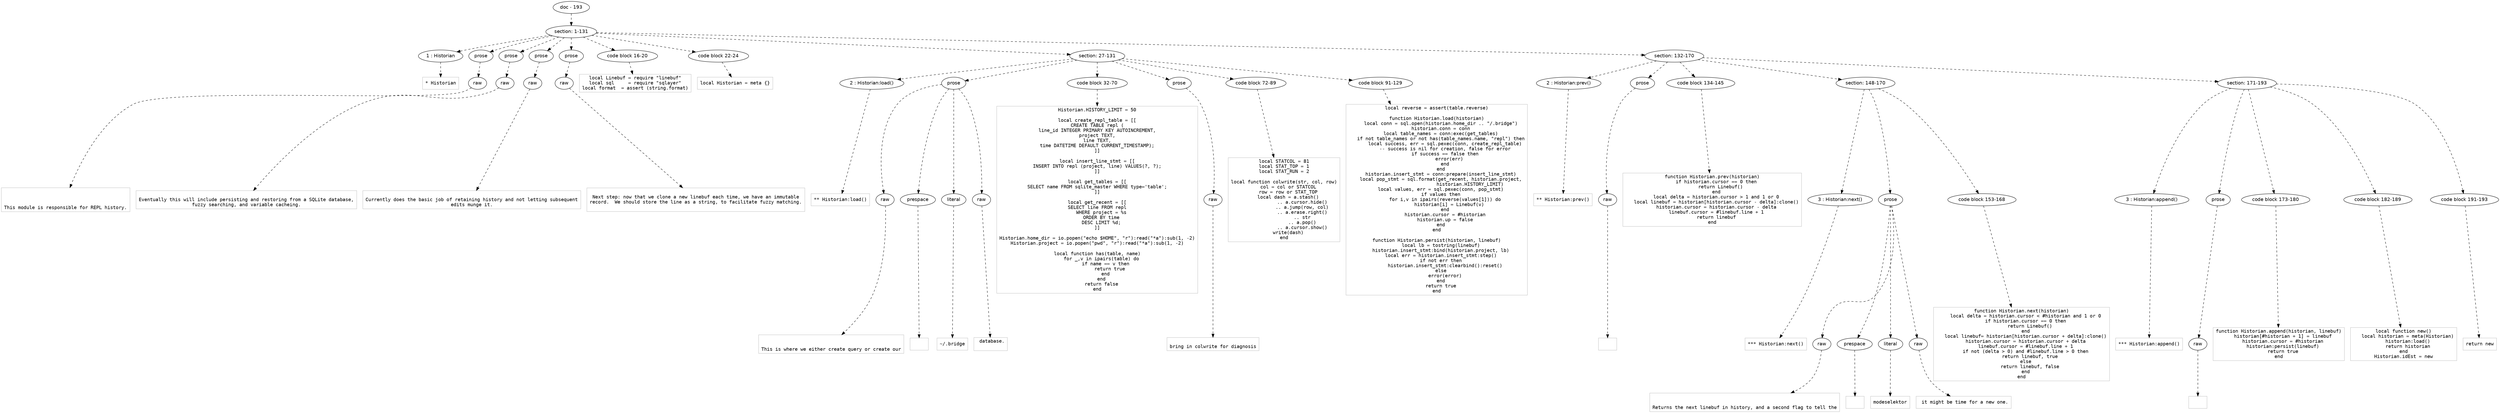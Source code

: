 digraph lpegNode {

node [fontname=Helvetica]
edge [style=dashed]

doc_0 [label="doc - 193"]


doc_0 -> { section_1}
{rank=same; section_1}

section_1 [label="section: 1-131"]


// END RANK doc_0

section_1 -> { header_2 prose_3 prose_4 prose_5 prose_6 codeblock_7 codeblock_8 section_9 section_10}
{rank=same; header_2 prose_3 prose_4 prose_5 prose_6 codeblock_7 codeblock_8 section_9 section_10}

header_2 [label="1 : Historian"]

prose_3 [label="prose"]

prose_4 [label="prose"]

prose_5 [label="prose"]

prose_6 [label="prose"]

codeblock_7 [label="code block 16-20"]

codeblock_8 [label="code block 22-24"]

section_9 [label="section: 27-131"]

section_10 [label="section: 132-170"]


// END RANK section_1

header_2 -> leaf_11
leaf_11  [color=Gray,shape=rectangle,fontname=Inconsolata,label="* Historian"]
// END RANK header_2

prose_3 -> { raw_12}
{rank=same; raw_12}

raw_12 [label="raw"]


// END RANK prose_3

raw_12 -> leaf_13
leaf_13  [color=Gray,shape=rectangle,fontname=Inconsolata,label="


This module is responsible for REPL history.
"]
// END RANK raw_12

prose_4 -> { raw_14}
{rank=same; raw_14}

raw_14 [label="raw"]


// END RANK prose_4

raw_14 -> leaf_15
leaf_15  [color=Gray,shape=rectangle,fontname=Inconsolata,label="
Eventually this will include persisting and restoring from a SQLite database,
fuzzy searching, and variable cacheing.
"]
// END RANK raw_14

prose_5 -> { raw_16}
{rank=same; raw_16}

raw_16 [label="raw"]


// END RANK prose_5

raw_16 -> leaf_17
leaf_17  [color=Gray,shape=rectangle,fontname=Inconsolata,label="
Currently does the basic job of retaining history and not letting subsequent
edits munge it.
"]
// END RANK raw_16

prose_6 -> { raw_18}
{rank=same; raw_18}

raw_18 [label="raw"]


// END RANK prose_6

raw_18 -> leaf_19
leaf_19  [color=Gray,shape=rectangle,fontname=Inconsolata,label="
Next step: now that we clone a new linebuf each time, we have an immutable
record.  We should store the line as a string, to facilitate fuzzy matching.

"]
// END RANK raw_18

codeblock_7 -> leaf_20
leaf_20  [color=Gray,shape=rectangle,fontname=Inconsolata,label="local Linebuf = require \"linebuf\"
local sql     = require \"sqlayer\"
local format  = assert (string.format)"]
// END RANK codeblock_7

codeblock_8 -> leaf_21
leaf_21  [color=Gray,shape=rectangle,fontname=Inconsolata,label="local Historian = meta {}"]
// END RANK codeblock_8

section_9 -> { header_22 prose_23 codeblock_24 prose_25 codeblock_26 codeblock_27}
{rank=same; header_22 prose_23 codeblock_24 prose_25 codeblock_26 codeblock_27}

header_22 [label="2 : Historian:load()"]

prose_23 [label="prose"]

codeblock_24 [label="code block 32-70"]

prose_25 [label="prose"]

codeblock_26 [label="code block 72-89"]

codeblock_27 [label="code block 91-129"]


// END RANK section_9

header_22 -> leaf_28
leaf_28  [color=Gray,shape=rectangle,fontname=Inconsolata,label="** Historian:load()"]
// END RANK header_22

prose_23 -> { raw_29 prespace_30 literal_31 raw_32}
{rank=same; raw_29 prespace_30 literal_31 raw_32}

raw_29 [label="raw"]

prespace_30 [label="prespace"]

literal_31 [label="literal"]

raw_32 [label="raw"]


// END RANK prose_23

raw_29 -> leaf_33
leaf_33  [color=Gray,shape=rectangle,fontname=Inconsolata,label="

This is where we either create query or create our"]
// END RANK raw_29

prespace_30 -> leaf_34
leaf_34  [color=Gray,shape=rectangle,fontname=Inconsolata,label=" "]
// END RANK prespace_30

literal_31 -> leaf_35
leaf_35  [color=Gray,shape=rectangle,fontname=Inconsolata,label="~/.bridge"]
// END RANK literal_31

raw_32 -> leaf_36
leaf_36  [color=Gray,shape=rectangle,fontname=Inconsolata,label=" database.

"]
// END RANK raw_32

codeblock_24 -> leaf_37
leaf_37  [color=Gray,shape=rectangle,fontname=Inconsolata,label="Historian.HISTORY_LIMIT = 50

local create_repl_table = [[
CREATE TABLE repl (
line_id INTEGER PRIMARY KEY AUTOINCREMENT,
project TEXT,
line TEXT,
time DATETIME DEFAULT CURRENT_TIMESTAMP);
]]

local insert_line_stmt = [[
INSERT INTO repl (project, line) VALUES(?, ?);
]]

local get_tables = [[
SELECT name FROM sqlite_master WHERE type='table';
]]

local get_recent = [[
SELECT line FROM repl
   WHERE project = %s
   ORDER BY time
   DESC LIMIT %d;
]]

Historian.home_dir = io.popen(\"echo $HOME\", \"r\"):read(\"*a\"):sub(1, -2)
Historian.project = io.popen(\"pwd\", \"r\"):read(\"*a\"):sub(1, -2)

local function has(table, name)
   for _,v in ipairs(table) do
      if name == v then
         return true
      end
   end
   return false
end
"]
// END RANK codeblock_24

prose_25 -> { raw_38}
{rank=same; raw_38}

raw_38 [label="raw"]


// END RANK prose_25

raw_38 -> leaf_39
leaf_39  [color=Gray,shape=rectangle,fontname=Inconsolata,label="
bring in colwrite for diagnosis"]
// END RANK raw_38

codeblock_26 -> leaf_40
leaf_40  [color=Gray,shape=rectangle,fontname=Inconsolata,label="local STATCOL = 81
local STAT_TOP = 1
local STAT_RUN = 2

local function colwrite(str, col, row)
   col = col or STATCOL
   row = row or STAT_TOP
   local dash = a.stash()
             .. a.cursor.hide()
             .. a.jump(row, col)
             .. a.erase.right()
             .. str
             .. a.pop()
             .. a.cursor.show()
   write(dash)
end"]
// END RANK codeblock_26

codeblock_27 -> leaf_41
leaf_41  [color=Gray,shape=rectangle,fontname=Inconsolata,label="local reverse = assert(table.reverse)

function Historian.load(historian)
   local conn = sql.open(historian.home_dir .. \"/.bridge\")
   historian.conn = conn
   local table_names = conn:exec(get_tables)
   if not table_names or not has(table_names.name, \"repl\") then
      local success, err = sql.pexec(conn, create_repl_table)
      -- success is nil for creation, false for error
      if success == false then
         error(err)
      end
   end
   historian.insert_stmt = conn:prepare(insert_line_stmt)
   local pop_stmt = sql.format(get_recent, historian.project,
                        historian.HISTORY_LIMIT)
   local values, err = sql.pexec(conn, pop_stmt)
   if values then
      for i,v in ipairs(reverse(values[1])) do
         historian[i] = Linebuf(v)
      end
      historian.cursor = #historian
      historian.up = false
   end
end

function Historian.persist(historian, linebuf)
   local lb = tostring(linebuf)
   historian.insert_stmt:bind(historian.project, lb)
   local err = historian.insert_stmt:step()
   if not err then
      historian.insert_stmt:clearbind():reset()
   else
      error(error)
   end
   return true
end"]
// END RANK codeblock_27

section_10 -> { header_42 prose_43 codeblock_44 section_45 section_46}
{rank=same; header_42 prose_43 codeblock_44 section_45 section_46}

header_42 [label="2 : Historian:prev()"]

prose_43 [label="prose"]

codeblock_44 [label="code block 134-145"]

section_45 [label="section: 148-170"]

section_46 [label="section: 171-193"]


// END RANK section_10

header_42 -> leaf_47
leaf_47  [color=Gray,shape=rectangle,fontname=Inconsolata,label="** Historian:prev()"]
// END RANK header_42

prose_43 -> { raw_48}
{rank=same; raw_48}

raw_48 [label="raw"]


// END RANK prose_43

raw_48 -> leaf_49
leaf_49  [color=Gray,shape=rectangle,fontname=Inconsolata,label="
"]
// END RANK raw_48

codeblock_44 -> leaf_50
leaf_50  [color=Gray,shape=rectangle,fontname=Inconsolata,label="function Historian.prev(historian)
   if historian.cursor == 0 then
      return Linebuf()
   end
   local delta = historian.cursor > 1 and 1 or 0
   local linebuf = historian[historian.cursor - delta]:clone()
   historian.cursor = historian.cursor - delta
   linebuf.cursor = #linebuf.line + 1
   return linebuf
end"]
// END RANK codeblock_44

section_45 -> { header_51 prose_52 codeblock_53}
{rank=same; header_51 prose_52 codeblock_53}

header_51 [label="3 : Historian:next()"]

prose_52 [label="prose"]

codeblock_53 [label="code block 153-168"]


// END RANK section_45

header_51 -> leaf_54
leaf_54  [color=Gray,shape=rectangle,fontname=Inconsolata,label="*** Historian:next()"]
// END RANK header_51

prose_52 -> { raw_55 prespace_56 literal_57 raw_58}
{rank=same; raw_55 prespace_56 literal_57 raw_58}

raw_55 [label="raw"]

prespace_56 [label="prespace"]

literal_57 [label="literal"]

raw_58 [label="raw"]


// END RANK prose_52

raw_55 -> leaf_59
leaf_59  [color=Gray,shape=rectangle,fontname=Inconsolata,label="

Returns the next linebuf in history, and a second flag to tell the"]
// END RANK raw_55

prespace_56 -> leaf_60
leaf_60  [color=Gray,shape=rectangle,fontname=Inconsolata,label=""]
// END RANK prespace_56

literal_57 -> leaf_61
leaf_61  [color=Gray,shape=rectangle,fontname=Inconsolata,label="modeselektor"]
// END RANK literal_57

raw_58 -> leaf_62
leaf_62  [color=Gray,shape=rectangle,fontname=Inconsolata,label=" it might be time for a new one.
"]
// END RANK raw_58

codeblock_53 -> leaf_63
leaf_63  [color=Gray,shape=rectangle,fontname=Inconsolata,label="function Historian.next(historian)
   local delta = historian.cursor < #historian and 1 or 0
   if historian.cursor == 0 then
      return Linebuf()
   end
   local linebuf= historian[historian.cursor + delta]:clone()
   historian.cursor = historian.cursor + delta
   linebuf.cursor = #linebuf.line + 1
   if not (delta > 0) and #linebuf.line > 0 then
      return linebuf, true
   else
      return linebuf, false
   end
end"]
// END RANK codeblock_53

section_46 -> { header_64 prose_65 codeblock_66 codeblock_67 codeblock_68}
{rank=same; header_64 prose_65 codeblock_66 codeblock_67 codeblock_68}

header_64 [label="3 : Historian:append()"]

prose_65 [label="prose"]

codeblock_66 [label="code block 173-180"]

codeblock_67 [label="code block 182-189"]

codeblock_68 [label="code block 191-193"]


// END RANK section_46

header_64 -> leaf_69
leaf_69  [color=Gray,shape=rectangle,fontname=Inconsolata,label="*** Historian:append()"]
// END RANK header_64

prose_65 -> { raw_70}
{rank=same; raw_70}

raw_70 [label="raw"]


// END RANK prose_65

raw_70 -> leaf_71
leaf_71  [color=Gray,shape=rectangle,fontname=Inconsolata,label="
"]
// END RANK raw_70

codeblock_66 -> leaf_72
leaf_72  [color=Gray,shape=rectangle,fontname=Inconsolata,label="function Historian.append(historian, linebuf)
   historian[#historian + 1] = linebuf
   historian.cursor = #historian
   historian:persist(linebuf)
   return true
end"]
// END RANK codeblock_66

codeblock_67 -> leaf_73
leaf_73  [color=Gray,shape=rectangle,fontname=Inconsolata,label="local function new()
   local historian = meta(Historian)
   historian:load()
   return historian
end
Historian.idEst = new"]
// END RANK codeblock_67

codeblock_68 -> leaf_74
leaf_74  [color=Gray,shape=rectangle,fontname=Inconsolata,label="return new"]
// END RANK codeblock_68


}
